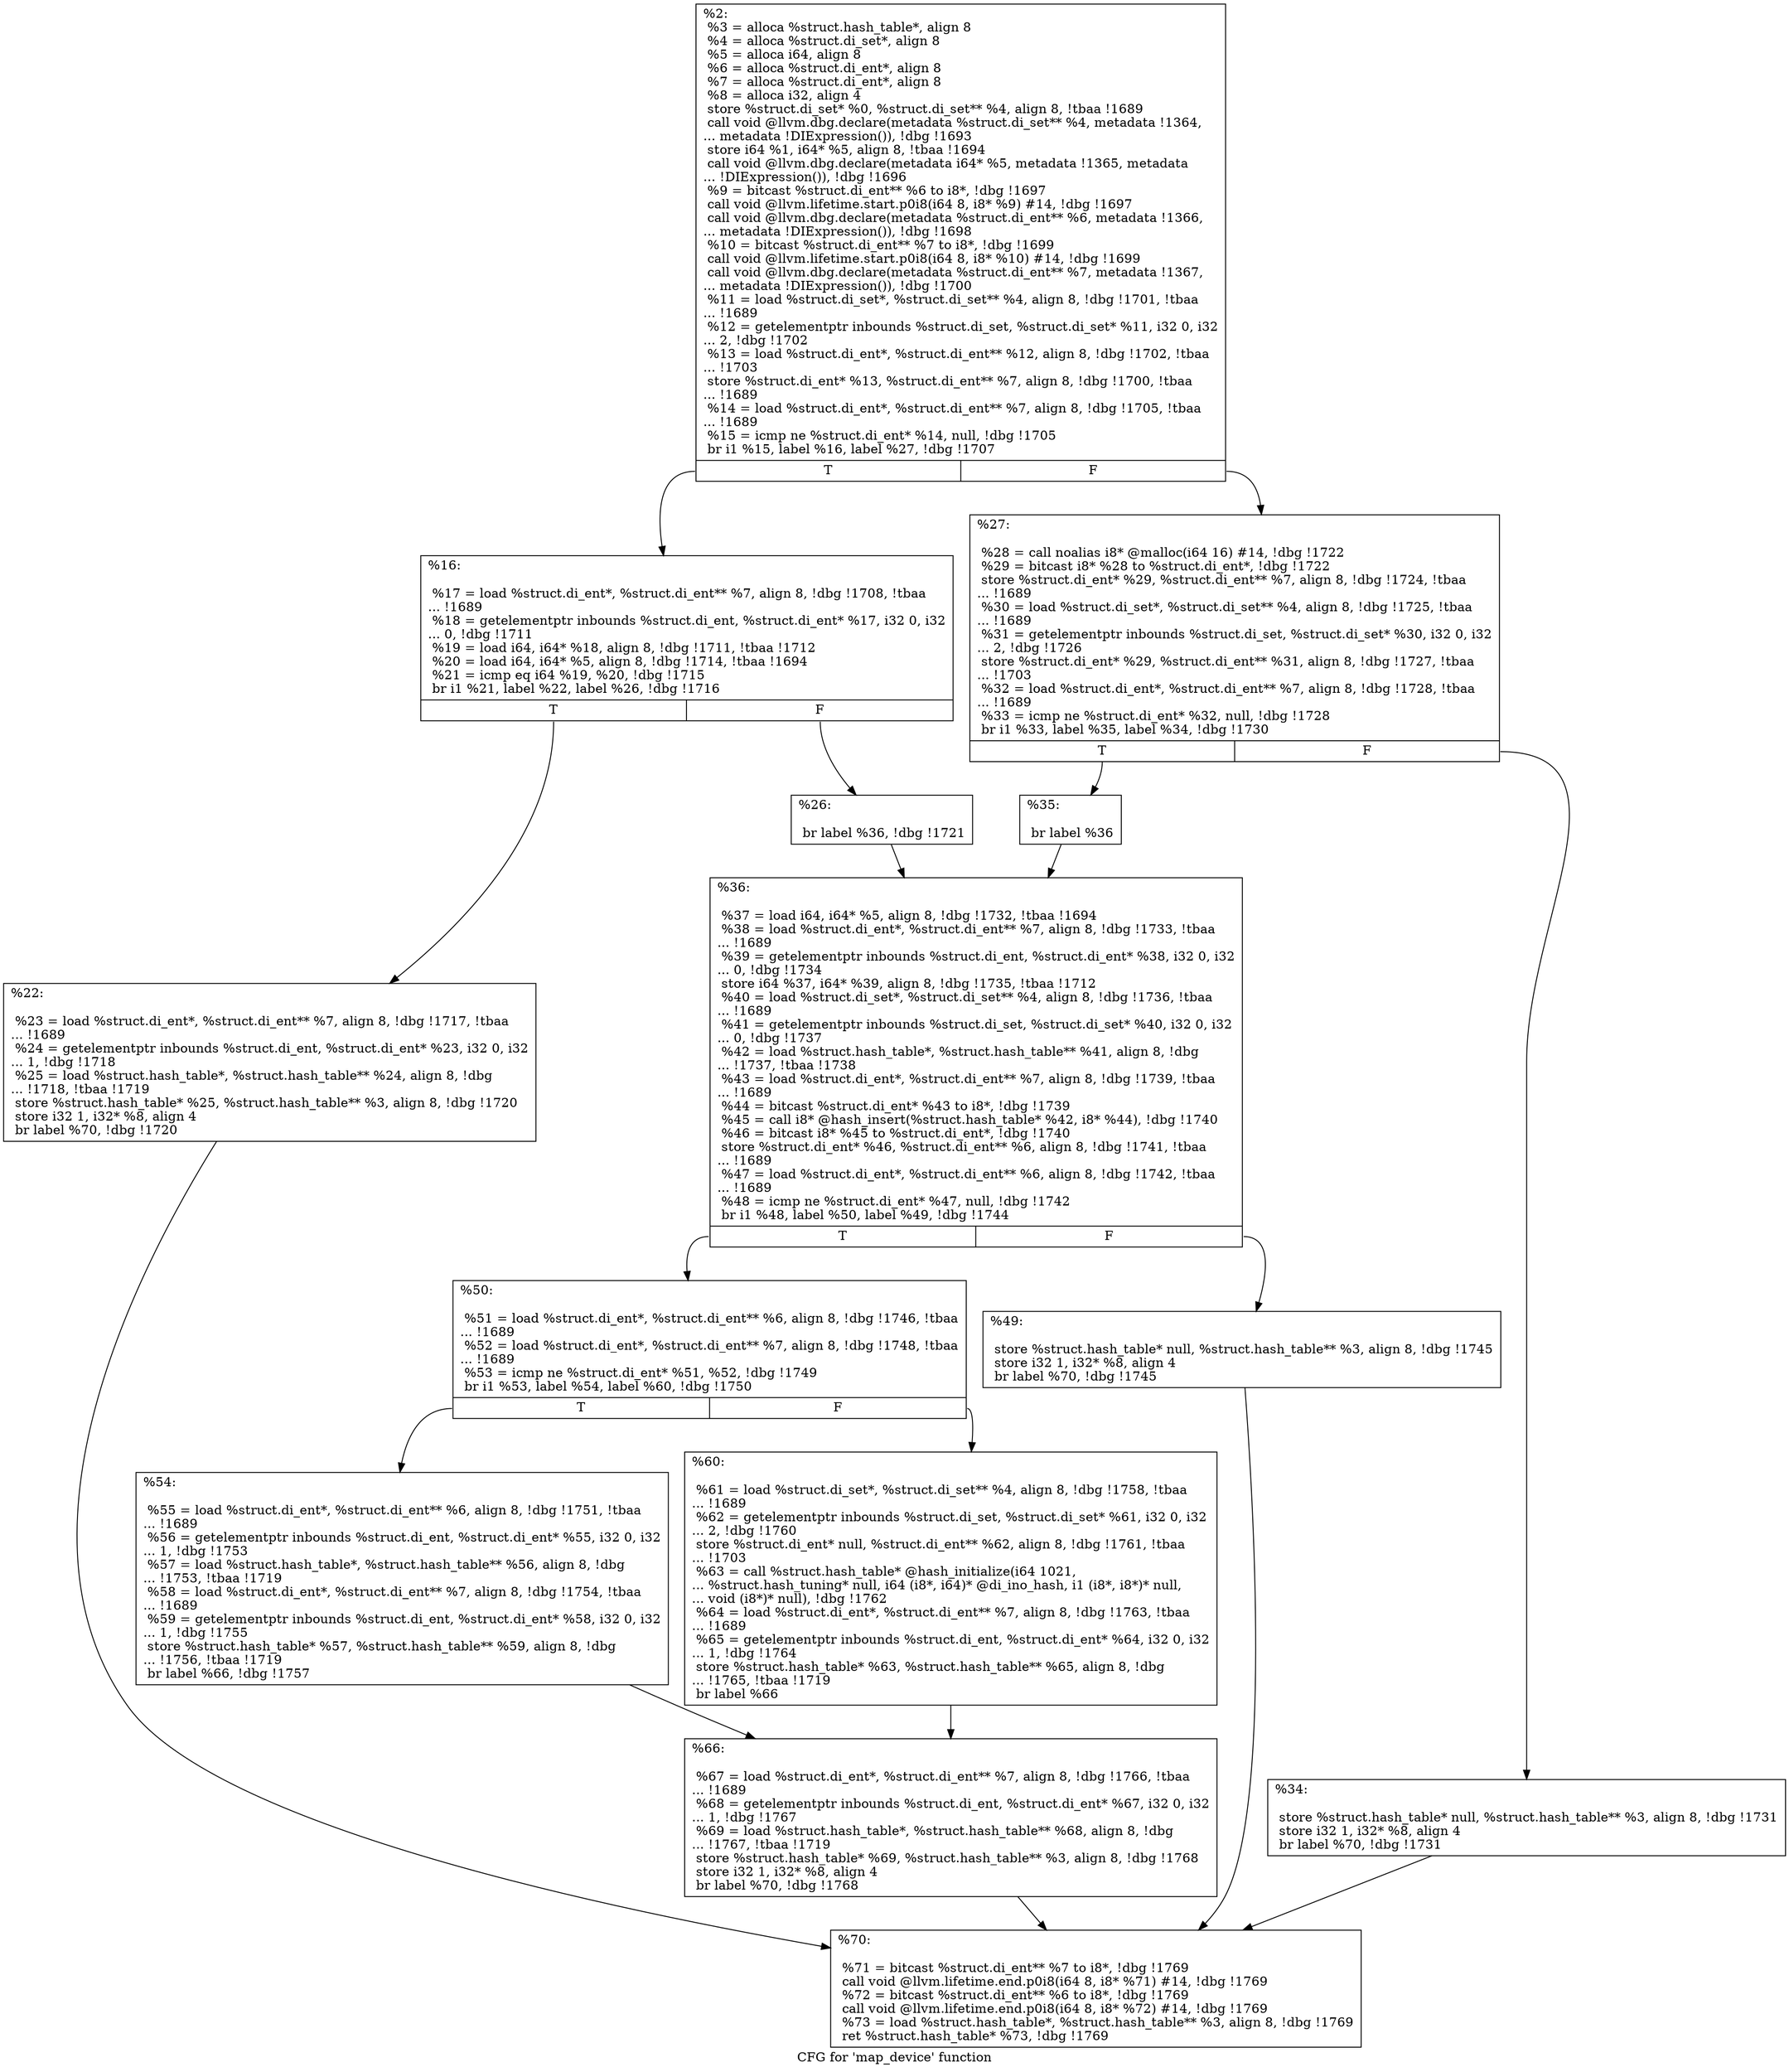 digraph "CFG for 'map_device' function" {
	label="CFG for 'map_device' function";

	Node0x2833e70 [shape=record,label="{%2:\l  %3 = alloca %struct.hash_table*, align 8\l  %4 = alloca %struct.di_set*, align 8\l  %5 = alloca i64, align 8\l  %6 = alloca %struct.di_ent*, align 8\l  %7 = alloca %struct.di_ent*, align 8\l  %8 = alloca i32, align 4\l  store %struct.di_set* %0, %struct.di_set** %4, align 8, !tbaa !1689\l  call void @llvm.dbg.declare(metadata %struct.di_set** %4, metadata !1364,\l... metadata !DIExpression()), !dbg !1693\l  store i64 %1, i64* %5, align 8, !tbaa !1694\l  call void @llvm.dbg.declare(metadata i64* %5, metadata !1365, metadata\l... !DIExpression()), !dbg !1696\l  %9 = bitcast %struct.di_ent** %6 to i8*, !dbg !1697\l  call void @llvm.lifetime.start.p0i8(i64 8, i8* %9) #14, !dbg !1697\l  call void @llvm.dbg.declare(metadata %struct.di_ent** %6, metadata !1366,\l... metadata !DIExpression()), !dbg !1698\l  %10 = bitcast %struct.di_ent** %7 to i8*, !dbg !1699\l  call void @llvm.lifetime.start.p0i8(i64 8, i8* %10) #14, !dbg !1699\l  call void @llvm.dbg.declare(metadata %struct.di_ent** %7, metadata !1367,\l... metadata !DIExpression()), !dbg !1700\l  %11 = load %struct.di_set*, %struct.di_set** %4, align 8, !dbg !1701, !tbaa\l... !1689\l  %12 = getelementptr inbounds %struct.di_set, %struct.di_set* %11, i32 0, i32\l... 2, !dbg !1702\l  %13 = load %struct.di_ent*, %struct.di_ent** %12, align 8, !dbg !1702, !tbaa\l... !1703\l  store %struct.di_ent* %13, %struct.di_ent** %7, align 8, !dbg !1700, !tbaa\l... !1689\l  %14 = load %struct.di_ent*, %struct.di_ent** %7, align 8, !dbg !1705, !tbaa\l... !1689\l  %15 = icmp ne %struct.di_ent* %14, null, !dbg !1705\l  br i1 %15, label %16, label %27, !dbg !1707\l|{<s0>T|<s1>F}}"];
	Node0x2833e70:s0 -> Node0x2836500;
	Node0x2833e70:s1 -> Node0x28365f0;
	Node0x2836500 [shape=record,label="{%16:\l\l  %17 = load %struct.di_ent*, %struct.di_ent** %7, align 8, !dbg !1708, !tbaa\l... !1689\l  %18 = getelementptr inbounds %struct.di_ent, %struct.di_ent* %17, i32 0, i32\l... 0, !dbg !1711\l  %19 = load i64, i64* %18, align 8, !dbg !1711, !tbaa !1712\l  %20 = load i64, i64* %5, align 8, !dbg !1714, !tbaa !1694\l  %21 = icmp eq i64 %19, %20, !dbg !1715\l  br i1 %21, label %22, label %26, !dbg !1716\l|{<s0>T|<s1>F}}"];
	Node0x2836500:s0 -> Node0x2836550;
	Node0x2836500:s1 -> Node0x28365a0;
	Node0x2836550 [shape=record,label="{%22:\l\l  %23 = load %struct.di_ent*, %struct.di_ent** %7, align 8, !dbg !1717, !tbaa\l... !1689\l  %24 = getelementptr inbounds %struct.di_ent, %struct.di_ent* %23, i32 0, i32\l... 1, !dbg !1718\l  %25 = load %struct.hash_table*, %struct.hash_table** %24, align 8, !dbg\l... !1718, !tbaa !1719\l  store %struct.hash_table* %25, %struct.hash_table** %3, align 8, !dbg !1720\l  store i32 1, i32* %8, align 4\l  br label %70, !dbg !1720\l}"];
	Node0x2836550 -> Node0x28368c0;
	Node0x28365a0 [shape=record,label="{%26:\l\l  br label %36, !dbg !1721\l}"];
	Node0x28365a0 -> Node0x28366e0;
	Node0x28365f0 [shape=record,label="{%27:\l\l  %28 = call noalias i8* @malloc(i64 16) #14, !dbg !1722\l  %29 = bitcast i8* %28 to %struct.di_ent*, !dbg !1722\l  store %struct.di_ent* %29, %struct.di_ent** %7, align 8, !dbg !1724, !tbaa\l... !1689\l  %30 = load %struct.di_set*, %struct.di_set** %4, align 8, !dbg !1725, !tbaa\l... !1689\l  %31 = getelementptr inbounds %struct.di_set, %struct.di_set* %30, i32 0, i32\l... 2, !dbg !1726\l  store %struct.di_ent* %29, %struct.di_ent** %31, align 8, !dbg !1727, !tbaa\l... !1703\l  %32 = load %struct.di_ent*, %struct.di_ent** %7, align 8, !dbg !1728, !tbaa\l... !1689\l  %33 = icmp ne %struct.di_ent* %32, null, !dbg !1728\l  br i1 %33, label %35, label %34, !dbg !1730\l|{<s0>T|<s1>F}}"];
	Node0x28365f0:s0 -> Node0x2836690;
	Node0x28365f0:s1 -> Node0x2836640;
	Node0x2836640 [shape=record,label="{%34:\l\l  store %struct.hash_table* null, %struct.hash_table** %3, align 8, !dbg !1731\l  store i32 1, i32* %8, align 4\l  br label %70, !dbg !1731\l}"];
	Node0x2836640 -> Node0x28368c0;
	Node0x2836690 [shape=record,label="{%35:\l\l  br label %36\l}"];
	Node0x2836690 -> Node0x28366e0;
	Node0x28366e0 [shape=record,label="{%36:\l\l  %37 = load i64, i64* %5, align 8, !dbg !1732, !tbaa !1694\l  %38 = load %struct.di_ent*, %struct.di_ent** %7, align 8, !dbg !1733, !tbaa\l... !1689\l  %39 = getelementptr inbounds %struct.di_ent, %struct.di_ent* %38, i32 0, i32\l... 0, !dbg !1734\l  store i64 %37, i64* %39, align 8, !dbg !1735, !tbaa !1712\l  %40 = load %struct.di_set*, %struct.di_set** %4, align 8, !dbg !1736, !tbaa\l... !1689\l  %41 = getelementptr inbounds %struct.di_set, %struct.di_set* %40, i32 0, i32\l... 0, !dbg !1737\l  %42 = load %struct.hash_table*, %struct.hash_table** %41, align 8, !dbg\l... !1737, !tbaa !1738\l  %43 = load %struct.di_ent*, %struct.di_ent** %7, align 8, !dbg !1739, !tbaa\l... !1689\l  %44 = bitcast %struct.di_ent* %43 to i8*, !dbg !1739\l  %45 = call i8* @hash_insert(%struct.hash_table* %42, i8* %44), !dbg !1740\l  %46 = bitcast i8* %45 to %struct.di_ent*, !dbg !1740\l  store %struct.di_ent* %46, %struct.di_ent** %6, align 8, !dbg !1741, !tbaa\l... !1689\l  %47 = load %struct.di_ent*, %struct.di_ent** %6, align 8, !dbg !1742, !tbaa\l... !1689\l  %48 = icmp ne %struct.di_ent* %47, null, !dbg !1742\l  br i1 %48, label %50, label %49, !dbg !1744\l|{<s0>T|<s1>F}}"];
	Node0x28366e0:s0 -> Node0x2836780;
	Node0x28366e0:s1 -> Node0x2836730;
	Node0x2836730 [shape=record,label="{%49:\l\l  store %struct.hash_table* null, %struct.hash_table** %3, align 8, !dbg !1745\l  store i32 1, i32* %8, align 4\l  br label %70, !dbg !1745\l}"];
	Node0x2836730 -> Node0x28368c0;
	Node0x2836780 [shape=record,label="{%50:\l\l  %51 = load %struct.di_ent*, %struct.di_ent** %6, align 8, !dbg !1746, !tbaa\l... !1689\l  %52 = load %struct.di_ent*, %struct.di_ent** %7, align 8, !dbg !1748, !tbaa\l... !1689\l  %53 = icmp ne %struct.di_ent* %51, %52, !dbg !1749\l  br i1 %53, label %54, label %60, !dbg !1750\l|{<s0>T|<s1>F}}"];
	Node0x2836780:s0 -> Node0x28367d0;
	Node0x2836780:s1 -> Node0x2836820;
	Node0x28367d0 [shape=record,label="{%54:\l\l  %55 = load %struct.di_ent*, %struct.di_ent** %6, align 8, !dbg !1751, !tbaa\l... !1689\l  %56 = getelementptr inbounds %struct.di_ent, %struct.di_ent* %55, i32 0, i32\l... 1, !dbg !1753\l  %57 = load %struct.hash_table*, %struct.hash_table** %56, align 8, !dbg\l... !1753, !tbaa !1719\l  %58 = load %struct.di_ent*, %struct.di_ent** %7, align 8, !dbg !1754, !tbaa\l... !1689\l  %59 = getelementptr inbounds %struct.di_ent, %struct.di_ent* %58, i32 0, i32\l... 1, !dbg !1755\l  store %struct.hash_table* %57, %struct.hash_table** %59, align 8, !dbg\l... !1756, !tbaa !1719\l  br label %66, !dbg !1757\l}"];
	Node0x28367d0 -> Node0x2836870;
	Node0x2836820 [shape=record,label="{%60:\l\l  %61 = load %struct.di_set*, %struct.di_set** %4, align 8, !dbg !1758, !tbaa\l... !1689\l  %62 = getelementptr inbounds %struct.di_set, %struct.di_set* %61, i32 0, i32\l... 2, !dbg !1760\l  store %struct.di_ent* null, %struct.di_ent** %62, align 8, !dbg !1761, !tbaa\l... !1703\l  %63 = call %struct.hash_table* @hash_initialize(i64 1021,\l... %struct.hash_tuning* null, i64 (i8*, i64)* @di_ino_hash, i1 (i8*, i8*)* null,\l... void (i8*)* null), !dbg !1762\l  %64 = load %struct.di_ent*, %struct.di_ent** %7, align 8, !dbg !1763, !tbaa\l... !1689\l  %65 = getelementptr inbounds %struct.di_ent, %struct.di_ent* %64, i32 0, i32\l... 1, !dbg !1764\l  store %struct.hash_table* %63, %struct.hash_table** %65, align 8, !dbg\l... !1765, !tbaa !1719\l  br label %66\l}"];
	Node0x2836820 -> Node0x2836870;
	Node0x2836870 [shape=record,label="{%66:\l\l  %67 = load %struct.di_ent*, %struct.di_ent** %7, align 8, !dbg !1766, !tbaa\l... !1689\l  %68 = getelementptr inbounds %struct.di_ent, %struct.di_ent* %67, i32 0, i32\l... 1, !dbg !1767\l  %69 = load %struct.hash_table*, %struct.hash_table** %68, align 8, !dbg\l... !1767, !tbaa !1719\l  store %struct.hash_table* %69, %struct.hash_table** %3, align 8, !dbg !1768\l  store i32 1, i32* %8, align 4\l  br label %70, !dbg !1768\l}"];
	Node0x2836870 -> Node0x28368c0;
	Node0x28368c0 [shape=record,label="{%70:\l\l  %71 = bitcast %struct.di_ent** %7 to i8*, !dbg !1769\l  call void @llvm.lifetime.end.p0i8(i64 8, i8* %71) #14, !dbg !1769\l  %72 = bitcast %struct.di_ent** %6 to i8*, !dbg !1769\l  call void @llvm.lifetime.end.p0i8(i64 8, i8* %72) #14, !dbg !1769\l  %73 = load %struct.hash_table*, %struct.hash_table** %3, align 8, !dbg !1769\l  ret %struct.hash_table* %73, !dbg !1769\l}"];
}
